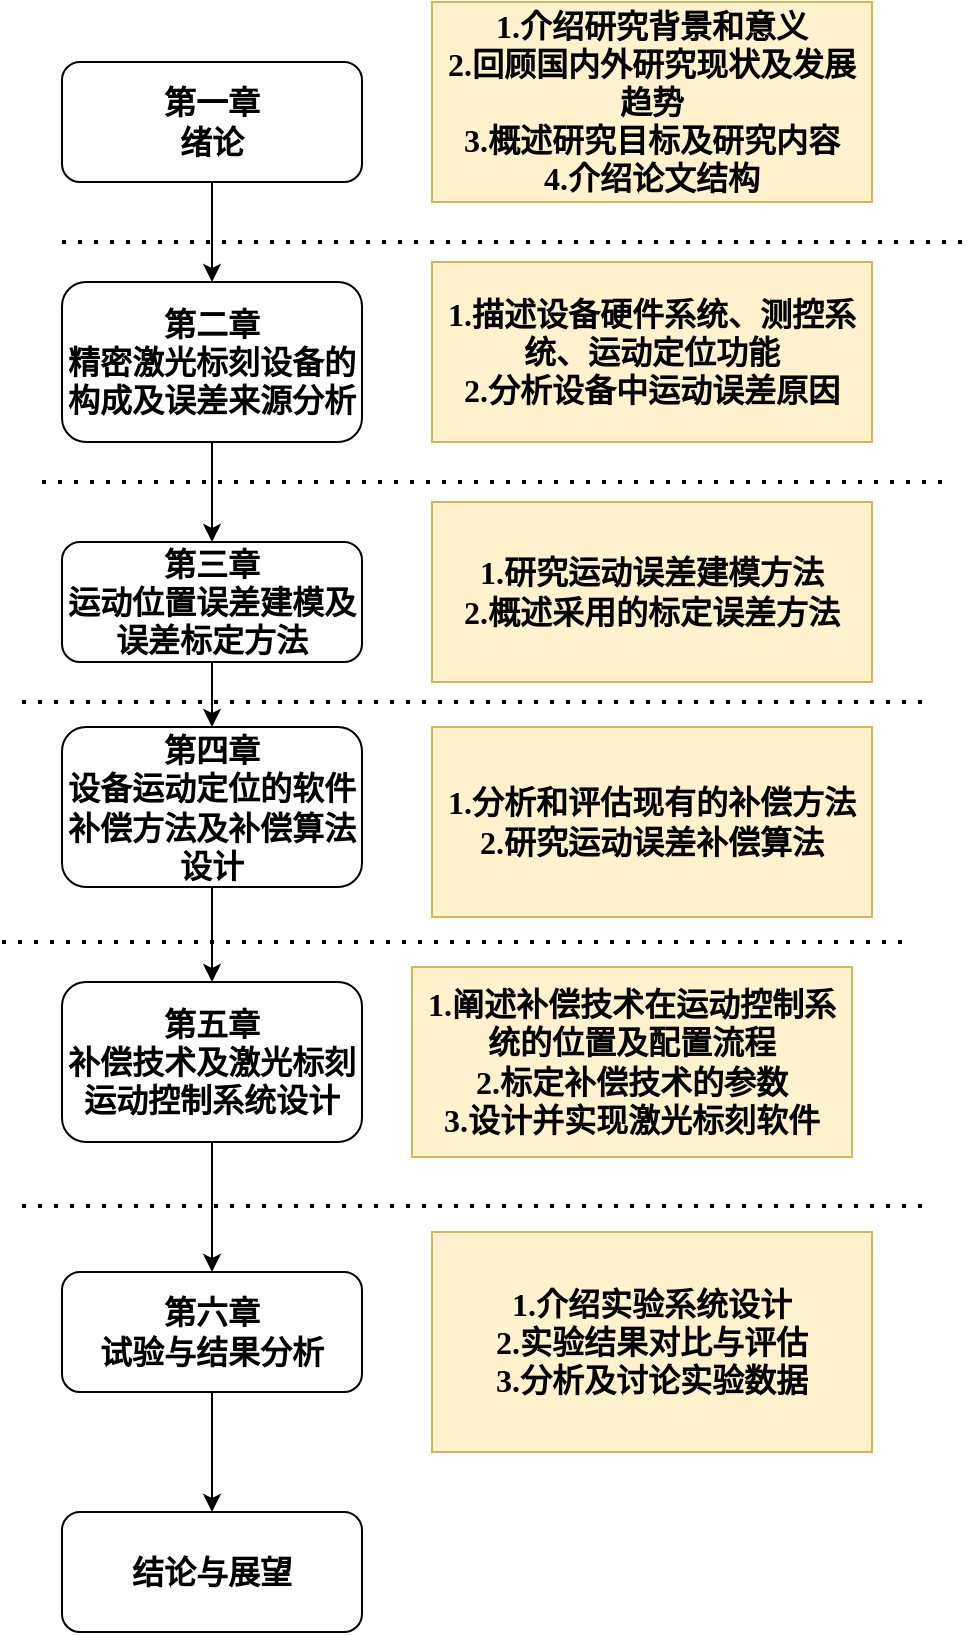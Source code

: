 <mxfile version="24.2.5" type="github">
  <diagram name="第 1 页" id="X_WzhRcTmZeRYNDWzMod">
    <mxGraphModel dx="2358" dy="48" grid="0" gridSize="10" guides="1" tooltips="1" connect="1" arrows="1" fold="1" page="0" pageScale="1" pageWidth="827" pageHeight="1169" math="0" shadow="0">
      <root>
        <mxCell id="0" />
        <mxCell id="1" parent="0" />
        <mxCell id="lEGrJeTafNQiVNiKb4f4-1" value="" style="edgeStyle=orthogonalEdgeStyle;rounded=0;orthogonalLoop=1;jettySize=auto;html=1;fontSize=16;fontStyle=1;fontFamily=宋体;" edge="1" parent="1" source="lEGrJeTafNQiVNiKb4f4-2" target="lEGrJeTafNQiVNiKb4f4-4">
          <mxGeometry relative="1" as="geometry" />
        </mxCell>
        <mxCell id="lEGrJeTafNQiVNiKb4f4-2" value="第一章&lt;br style=&quot;font-size: 16px;&quot;&gt;绪论" style="rounded=1;whiteSpace=wrap;html=1;fontSize=16;fontStyle=1;fontFamily=宋体;" vertex="1" parent="1">
          <mxGeometry x="170" y="1360" width="150" height="60" as="geometry" />
        </mxCell>
        <mxCell id="lEGrJeTafNQiVNiKb4f4-3" value="" style="edgeStyle=orthogonalEdgeStyle;rounded=0;orthogonalLoop=1;jettySize=auto;html=1;fontSize=16;fontStyle=1;fontFamily=宋体;" edge="1" parent="1" source="lEGrJeTafNQiVNiKb4f4-4" target="lEGrJeTafNQiVNiKb4f4-6">
          <mxGeometry relative="1" as="geometry" />
        </mxCell>
        <mxCell id="lEGrJeTafNQiVNiKb4f4-4" value="第二章&lt;br style=&quot;font-size: 16px;&quot;&gt;&lt;font style=&quot;background-color: initial; font-size: 16px;&quot;&gt;精密激光标刻设备&lt;/font&gt;&lt;span style=&quot;background-color: initial; font-size: 16px;&quot;&gt;的构成及误差来源分析&lt;/span&gt;" style="rounded=1;whiteSpace=wrap;html=1;fontSize=16;fontStyle=1;fontFamily=宋体;" vertex="1" parent="1">
          <mxGeometry x="170" y="1470" width="150" height="80" as="geometry" />
        </mxCell>
        <mxCell id="lEGrJeTafNQiVNiKb4f4-5" value="" style="edgeStyle=orthogonalEdgeStyle;rounded=0;orthogonalLoop=1;jettySize=auto;html=1;fontSize=16;fontStyle=1;fontFamily=宋体;" edge="1" parent="1" source="lEGrJeTafNQiVNiKb4f4-6" target="lEGrJeTafNQiVNiKb4f4-18">
          <mxGeometry relative="1" as="geometry" />
        </mxCell>
        <mxCell id="lEGrJeTafNQiVNiKb4f4-6" value="第三章&lt;br style=&quot;font-size: 16px;&quot;&gt;&lt;span style=&quot;background-color: initial; font-size: 16px;&quot;&gt;运动位置误差建模及误差标定方法&lt;/span&gt;" style="rounded=1;whiteSpace=wrap;html=1;fontSize=16;fontStyle=1;fontFamily=宋体;" vertex="1" parent="1">
          <mxGeometry x="170" y="1600" width="150" height="60" as="geometry" />
        </mxCell>
        <mxCell id="lEGrJeTafNQiVNiKb4f4-7" value="" style="edgeStyle=orthogonalEdgeStyle;rounded=0;orthogonalLoop=1;jettySize=auto;html=1;fontSize=16;fontStyle=1;fontFamily=宋体;" edge="1" parent="1" source="lEGrJeTafNQiVNiKb4f4-8" target="lEGrJeTafNQiVNiKb4f4-10">
          <mxGeometry relative="1" as="geometry" />
        </mxCell>
        <mxCell id="lEGrJeTafNQiVNiKb4f4-8" value="第六&lt;span style=&quot;background-color: initial;&quot;&gt;章&lt;/span&gt;&lt;div&gt;&lt;span style=&quot;background-color: initial; font-size: 16px;&quot;&gt;试验与结果分析&lt;/span&gt;&lt;/div&gt;" style="rounded=1;whiteSpace=wrap;html=1;fontSize=16;fontStyle=1;fontFamily=宋体;" vertex="1" parent="1">
          <mxGeometry x="170" y="1965" width="150" height="60" as="geometry" />
        </mxCell>
        <mxCell id="lEGrJeTafNQiVNiKb4f4-9" value="1.介绍研究背景和意义&lt;br style=&quot;font-size: 16px;&quot;&gt;2.回顾国内外研究现状及发展趋势&lt;br style=&quot;font-size: 16px;&quot;&gt;3.概述研究目标及研究内容&lt;br style=&quot;font-size: 16px;&quot;&gt;4.介绍论文结构" style="rounded=0;whiteSpace=wrap;html=1;fillColor=#fff2cc;strokeColor=#d6b656;fontSize=16;fontStyle=1;fontFamily=宋体;" vertex="1" parent="1">
          <mxGeometry x="355" y="1330" width="220" height="100" as="geometry" />
        </mxCell>
        <mxCell id="lEGrJeTafNQiVNiKb4f4-10" value="结论与展望" style="rounded=1;whiteSpace=wrap;html=1;fontSize=16;fontStyle=1;fontFamily=宋体;" vertex="1" parent="1">
          <mxGeometry x="170" y="2085" width="150" height="60" as="geometry" />
        </mxCell>
        <mxCell id="lEGrJeTafNQiVNiKb4f4-11" value="" style="endArrow=none;dashed=1;html=1;dashPattern=1 3;strokeWidth=2;rounded=0;fontSize=16;fontStyle=1;fontFamily=宋体;" edge="1" parent="1">
          <mxGeometry width="50" height="50" relative="1" as="geometry">
            <mxPoint x="170" y="1450" as="sourcePoint" />
            <mxPoint x="620" y="1450" as="targetPoint" />
          </mxGeometry>
        </mxCell>
        <mxCell id="lEGrJeTafNQiVNiKb4f4-12" value="1.描述设备硬件系统、测控系统、运动定位功能&lt;br style=&quot;font-size: 16px;&quot;&gt;2.分析设备中运动误差原因" style="rounded=0;whiteSpace=wrap;html=1;fillColor=#fff2cc;strokeColor=#d6b656;fontSize=16;fontStyle=1;fontFamily=宋体;" vertex="1" parent="1">
          <mxGeometry x="355" y="1460" width="220" height="90" as="geometry" />
        </mxCell>
        <mxCell id="lEGrJeTafNQiVNiKb4f4-13" value="" style="endArrow=none;dashed=1;html=1;dashPattern=1 3;strokeWidth=2;rounded=0;fontSize=16;fontStyle=1;fontFamily=宋体;" edge="1" parent="1">
          <mxGeometry width="50" height="50" relative="1" as="geometry">
            <mxPoint x="160" y="1570" as="sourcePoint" />
            <mxPoint x="610" y="1570" as="targetPoint" />
          </mxGeometry>
        </mxCell>
        <mxCell id="lEGrJeTafNQiVNiKb4f4-14" value="1.研究运动误差建模方法&lt;br style=&quot;font-size: 16px;&quot;&gt;2.概述采用的标定误差方法&lt;br style=&quot;font-size: 16px;&quot;&gt;" style="rounded=0;whiteSpace=wrap;html=1;fillColor=#fff2cc;strokeColor=#d6b656;fontSize=16;fontStyle=1;fontFamily=宋体;" vertex="1" parent="1">
          <mxGeometry x="355" y="1580" width="220" height="90" as="geometry" />
        </mxCell>
        <mxCell id="lEGrJeTafNQiVNiKb4f4-15" value="1.介绍实验系统设计&lt;br style=&quot;font-size: 16px;&quot;&gt;2.实验结果对比与评估&lt;br style=&quot;font-size: 16px;&quot;&gt;3.分析及讨论实验数据" style="rounded=0;whiteSpace=wrap;html=1;fillColor=#fff2cc;strokeColor=#d6b656;fontSize=16;fontStyle=1;fontFamily=宋体;" vertex="1" parent="1">
          <mxGeometry x="355" y="1945" width="220" height="110" as="geometry" />
        </mxCell>
        <mxCell id="lEGrJeTafNQiVNiKb4f4-16" value="" style="endArrow=none;dashed=1;html=1;dashPattern=1 3;strokeWidth=2;rounded=0;fontSize=16;fontStyle=1;fontFamily=宋体;" edge="1" parent="1">
          <mxGeometry width="50" height="50" relative="1" as="geometry">
            <mxPoint x="150" y="1932" as="sourcePoint" />
            <mxPoint x="600" y="1932" as="targetPoint" />
          </mxGeometry>
        </mxCell>
        <mxCell id="lEGrJeTafNQiVNiKb4f4-17" value="" style="edgeStyle=orthogonalEdgeStyle;rounded=0;orthogonalLoop=1;jettySize=auto;html=1;" edge="1" parent="1" source="lEGrJeTafNQiVNiKb4f4-18" target="lEGrJeTafNQiVNiKb4f4-22">
          <mxGeometry relative="1" as="geometry" />
        </mxCell>
        <mxCell id="lEGrJeTafNQiVNiKb4f4-18" value="第四章&lt;br style=&quot;font-size: 16px;&quot;&gt;&lt;span style=&quot;background-color: initial; font-size: 16px;&quot;&gt;设备运动定位的软件补偿方法及补偿算法设计&lt;/span&gt;" style="rounded=1;whiteSpace=wrap;html=1;fontSize=16;fontStyle=1;fontFamily=宋体;" vertex="1" parent="1">
          <mxGeometry x="170" y="1692.5" width="150" height="80" as="geometry" />
        </mxCell>
        <mxCell id="lEGrJeTafNQiVNiKb4f4-19" value="" style="endArrow=none;dashed=1;html=1;dashPattern=1 3;strokeWidth=2;rounded=0;fontSize=16;fontStyle=1;fontFamily=宋体;" edge="1" parent="1">
          <mxGeometry width="50" height="50" relative="1" as="geometry">
            <mxPoint x="150" y="1680" as="sourcePoint" />
            <mxPoint x="600" y="1680" as="targetPoint" />
          </mxGeometry>
        </mxCell>
        <mxCell id="lEGrJeTafNQiVNiKb4f4-20" value="1.分析和评估现有的补偿方法&lt;br style=&quot;font-size: 16px;&quot;&gt;2.研究运动误差补偿算法&lt;br style=&quot;border-color: var(--border-color); font-size: 16px;&quot;&gt;" style="rounded=0;whiteSpace=wrap;html=1;fillColor=#fff2cc;strokeColor=#d6b656;fontSize=16;fontStyle=1;fontFamily=宋体;" vertex="1" parent="1">
          <mxGeometry x="355" y="1692.5" width="220" height="95" as="geometry" />
        </mxCell>
        <mxCell id="lEGrJeTafNQiVNiKb4f4-21" value="" style="edgeStyle=orthogonalEdgeStyle;rounded=0;orthogonalLoop=1;jettySize=auto;html=1;" edge="1" parent="1" source="lEGrJeTafNQiVNiKb4f4-22" target="lEGrJeTafNQiVNiKb4f4-8">
          <mxGeometry relative="1" as="geometry" />
        </mxCell>
        <mxCell id="lEGrJeTafNQiVNiKb4f4-22" value="第五章&lt;br style=&quot;font-size: 16px;&quot;&gt;补偿技术及激光标刻运动控制系统设计" style="rounded=1;whiteSpace=wrap;html=1;fontSize=16;fontStyle=1;fontFamily=宋体;" vertex="1" parent="1">
          <mxGeometry x="170" y="1820" width="150" height="80" as="geometry" />
        </mxCell>
        <mxCell id="lEGrJeTafNQiVNiKb4f4-23" value="" style="endArrow=none;dashed=1;html=1;dashPattern=1 3;strokeWidth=2;rounded=0;fontSize=16;fontStyle=1;fontFamily=宋体;" edge="1" parent="1">
          <mxGeometry width="50" height="50" relative="1" as="geometry">
            <mxPoint x="140" y="1800" as="sourcePoint" />
            <mxPoint x="590" y="1800" as="targetPoint" />
          </mxGeometry>
        </mxCell>
        <mxCell id="lEGrJeTafNQiVNiKb4f4-24" value="1.阐述补偿技术在运动控制系统的位置及配置流程&lt;br style=&quot;font-size: 16px;&quot;&gt;2.标定补偿技术的参数&lt;br style=&quot;border-color: var(--border-color); font-size: 16px;&quot;&gt;3.设计并实现激光标刻软件" style="rounded=0;whiteSpace=wrap;html=1;fillColor=#fff2cc;strokeColor=#d6b656;fontSize=16;fontStyle=1;fontFamily=宋体;" vertex="1" parent="1">
          <mxGeometry x="345" y="1812.5" width="220" height="95" as="geometry" />
        </mxCell>
      </root>
    </mxGraphModel>
  </diagram>
</mxfile>
